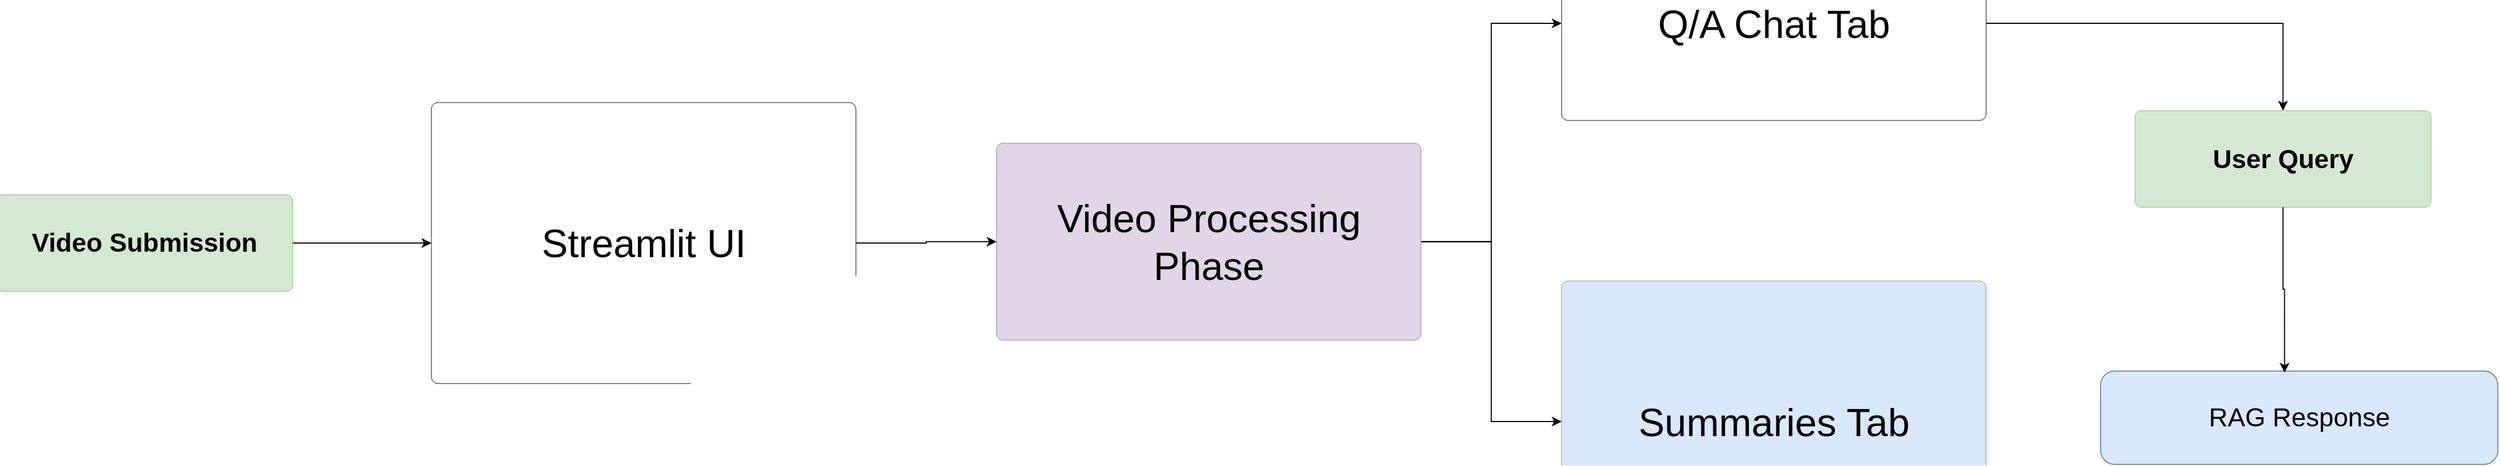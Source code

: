 <mxfile version="24.8.0">
  <diagram name="Page-1" id="xtJm7JqlPw9OtmbMJLkO">
    <mxGraphModel dx="5903" dy="3913" grid="1" gridSize="10" guides="1" tooltips="1" connect="1" arrows="1" fold="1" page="1" pageScale="1" pageWidth="2500" pageHeight="750" math="0" shadow="0">
      <root>
        <mxCell id="0" />
        <mxCell id="1" parent="0" />
        <mxCell id="ee-uJ1kQdSDQPUYRqgYh-55" style="edgeStyle=orthogonalEdgeStyle;rounded=0;orthogonalLoop=1;jettySize=auto;html=1;exitX=1;exitY=0.5;exitDx=0;exitDy=0;entryX=0;entryY=0.5;entryDx=0;entryDy=0;" edge="1" parent="1" source="ee-uJ1kQdSDQPUYRqgYh-38" target="ee-uJ1kQdSDQPUYRqgYh-50">
          <mxGeometry relative="1" as="geometry" />
        </mxCell>
        <mxCell id="ee-uJ1kQdSDQPUYRqgYh-38" value="&lt;font style=&quot;font-size: 36px;&quot;&gt;Streamlit UI&lt;/font&gt;" style="html=1;overflow=block;blockSpacing=1;whiteSpace=wrap;fontSize=13;align=center;spacing=3.8;strokeColor=#000000;rounded=1;absoluteArcSize=1;arcSize=12;fillColor=none;strokeWidth=NaN;lucidId=962aWOZB_6QL;movable=1;resizable=1;rotatable=1;deletable=1;editable=1;locked=0;connectable=1;" vertex="1" parent="1">
          <mxGeometry x="499" y="-505.5" width="390.61" height="259" as="geometry" />
        </mxCell>
        <mxCell id="ee-uJ1kQdSDQPUYRqgYh-43" value="&lt;span style=&quot;font-size: 24px;&quot;&gt;RAG Response&lt;/span&gt;" style="rounded=1;whiteSpace=wrap;html=1;fillColor=#dae8fc;strokeColor=#6c8ebf;" vertex="1" parent="1">
          <mxGeometry x="2035" y="-258" width="365.5" height="86" as="geometry" />
        </mxCell>
        <mxCell id="ee-uJ1kQdSDQPUYRqgYh-54" style="edgeStyle=orthogonalEdgeStyle;rounded=0;orthogonalLoop=1;jettySize=auto;html=1;exitX=1;exitY=0.5;exitDx=0;exitDy=0;entryX=0;entryY=0.5;entryDx=0;entryDy=0;" edge="1" parent="1" source="ee-uJ1kQdSDQPUYRqgYh-45" target="ee-uJ1kQdSDQPUYRqgYh-38">
          <mxGeometry relative="1" as="geometry" />
        </mxCell>
        <mxCell id="ee-uJ1kQdSDQPUYRqgYh-45" value="&lt;font style=&quot;font-size: 24px;&quot;&gt;Video Submission&lt;/font&gt;" style="html=1;overflow=block;blockSpacing=1;whiteSpace=wrap;fontSize=16.7;fontStyle=1;align=center;spacing=3.8;strokeColor=#82b366;rounded=1;absoluteArcSize=1;arcSize=12;fillColor=#d5e8d4;strokeWidth=NaN;lucidId=2M2aBygYLxwU;" vertex="1" parent="1">
          <mxGeometry x="99.0" y="-420.5" width="272.39" height="89" as="geometry" />
        </mxCell>
        <mxCell id="ee-uJ1kQdSDQPUYRqgYh-56" style="edgeStyle=orthogonalEdgeStyle;rounded=0;orthogonalLoop=1;jettySize=auto;html=1;exitX=1;exitY=0.5;exitDx=0;exitDy=0;entryX=0;entryY=0.5;entryDx=0;entryDy=0;" edge="1" parent="1" source="ee-uJ1kQdSDQPUYRqgYh-50" target="ee-uJ1kQdSDQPUYRqgYh-51">
          <mxGeometry relative="1" as="geometry" />
        </mxCell>
        <mxCell id="ee-uJ1kQdSDQPUYRqgYh-57" style="edgeStyle=orthogonalEdgeStyle;rounded=0;orthogonalLoop=1;jettySize=auto;html=1;exitX=1;exitY=0.5;exitDx=0;exitDy=0;entryX=0;entryY=0.5;entryDx=0;entryDy=0;" edge="1" parent="1" source="ee-uJ1kQdSDQPUYRqgYh-50" target="ee-uJ1kQdSDQPUYRqgYh-52">
          <mxGeometry relative="1" as="geometry" />
        </mxCell>
        <mxCell id="ee-uJ1kQdSDQPUYRqgYh-50" value="&lt;font style=&quot;font-size: 36px;&quot;&gt;Video Processing Phase&lt;/font&gt;" style="html=1;overflow=block;blockSpacing=1;whiteSpace=wrap;fontSize=13;align=center;spacing=3.8;strokeColor=#9673a6;rounded=1;absoluteArcSize=1;arcSize=12;fillColor=#e1d5e7;strokeWidth=NaN;lucidId=962aWOZB_6QL;movable=1;resizable=1;rotatable=1;deletable=1;editable=1;locked=0;connectable=1;" vertex="1" parent="1">
          <mxGeometry x="1019" y="-468" width="390.61" height="181.5" as="geometry" />
        </mxCell>
        <mxCell id="ee-uJ1kQdSDQPUYRqgYh-58" style="edgeStyle=orthogonalEdgeStyle;rounded=0;orthogonalLoop=1;jettySize=auto;html=1;exitX=1;exitY=0.5;exitDx=0;exitDy=0;entryX=0.5;entryY=0;entryDx=0;entryDy=0;" edge="1" parent="1" source="ee-uJ1kQdSDQPUYRqgYh-51" target="ee-uJ1kQdSDQPUYRqgYh-53">
          <mxGeometry relative="1" as="geometry" />
        </mxCell>
        <mxCell id="ee-uJ1kQdSDQPUYRqgYh-51" value="&lt;font style=&quot;font-size: 36px;&quot;&gt;Q/A Chat Tab&lt;/font&gt;" style="html=1;overflow=block;blockSpacing=1;whiteSpace=wrap;fontSize=13;align=center;spacing=3.8;strokeColor=#000000;rounded=1;absoluteArcSize=1;arcSize=12;fillColor=none;strokeWidth=NaN;lucidId=962aWOZB_6QL;movable=1;resizable=1;rotatable=1;deletable=1;editable=1;locked=0;connectable=1;" vertex="1" parent="1">
          <mxGeometry x="1539" y="-668" width="390.61" height="179" as="geometry" />
        </mxCell>
        <mxCell id="ee-uJ1kQdSDQPUYRqgYh-52" value="&lt;font style=&quot;font-size: 36px;&quot;&gt;Summaries Tab&lt;/font&gt;" style="html=1;overflow=block;blockSpacing=1;whiteSpace=wrap;fontSize=13;align=center;spacing=3.8;strokeColor=#6c8ebf;rounded=1;absoluteArcSize=1;arcSize=12;fillColor=#dae8fc;strokeWidth=NaN;lucidId=962aWOZB_6QL;movable=1;resizable=1;rotatable=1;deletable=1;editable=1;locked=0;connectable=1;" vertex="1" parent="1">
          <mxGeometry x="1539" y="-341" width="390.61" height="259" as="geometry" />
        </mxCell>
        <mxCell id="ee-uJ1kQdSDQPUYRqgYh-53" value="&lt;font style=&quot;font-size: 24px;&quot;&gt;User Query&lt;/font&gt;" style="html=1;overflow=block;blockSpacing=1;whiteSpace=wrap;fontSize=16.7;fontStyle=1;align=center;spacing=3.8;strokeColor=#82b366;rounded=1;absoluteArcSize=1;arcSize=12;fillColor=#d5e8d4;strokeWidth=NaN;lucidId=2M2aBygYLxwU;" vertex="1" parent="1">
          <mxGeometry x="2066.61" y="-498" width="272.39" height="89" as="geometry" />
        </mxCell>
        <mxCell id="ee-uJ1kQdSDQPUYRqgYh-59" style="edgeStyle=orthogonalEdgeStyle;rounded=0;orthogonalLoop=1;jettySize=auto;html=1;exitX=0.5;exitY=1;exitDx=0;exitDy=0;entryX=0.463;entryY=0.016;entryDx=0;entryDy=0;entryPerimeter=0;" edge="1" parent="1" source="ee-uJ1kQdSDQPUYRqgYh-53" target="ee-uJ1kQdSDQPUYRqgYh-43">
          <mxGeometry relative="1" as="geometry" />
        </mxCell>
      </root>
    </mxGraphModel>
  </diagram>
</mxfile>
